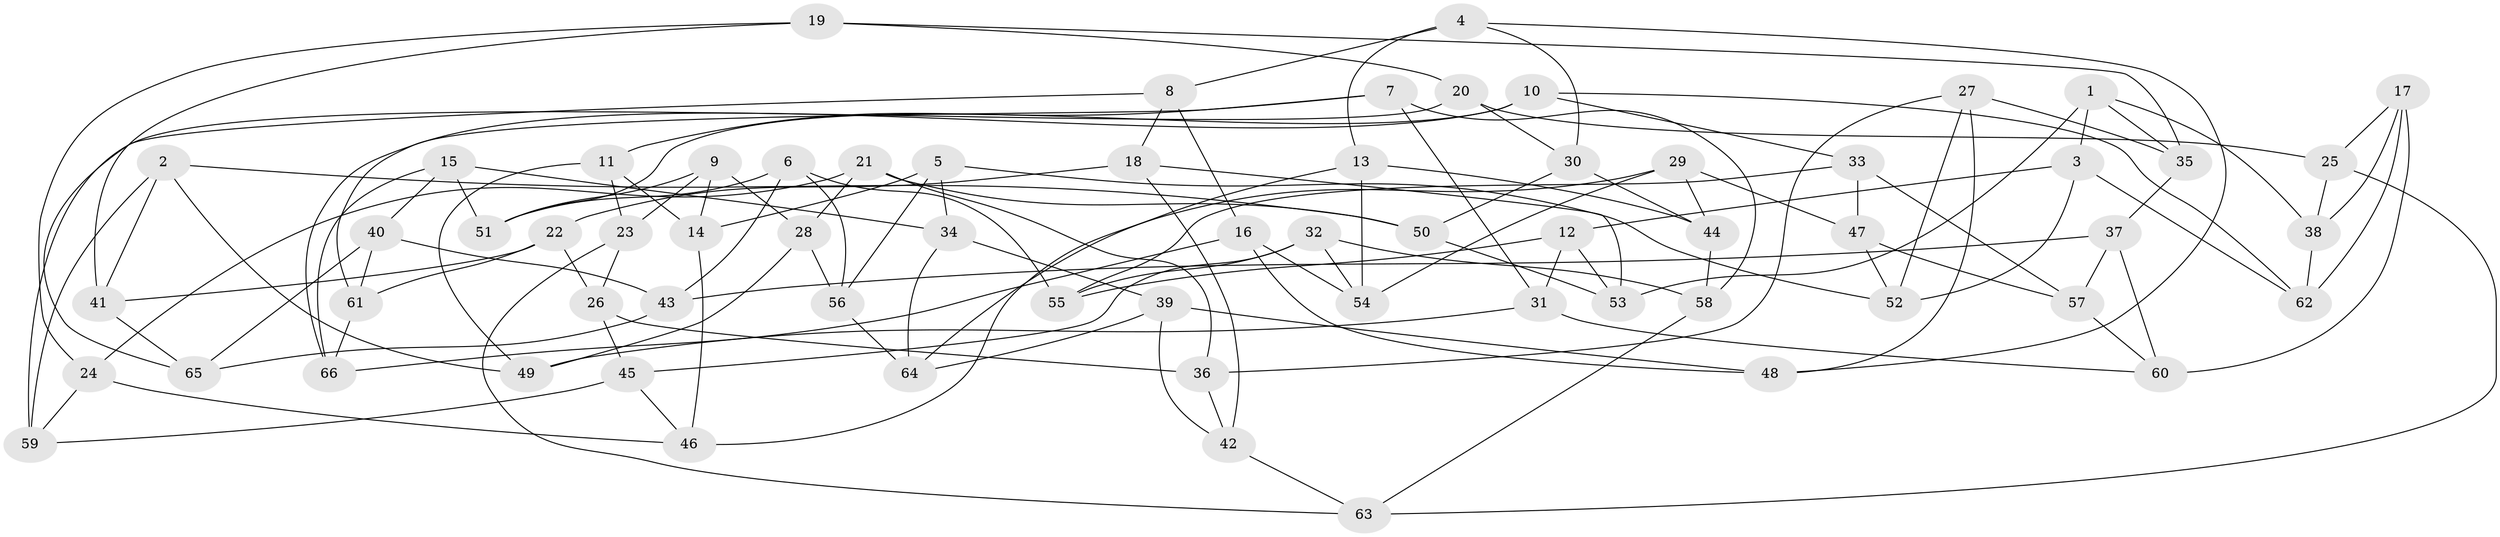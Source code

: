 // Generated by graph-tools (version 1.1) at 2025/03/03/09/25 03:03:03]
// undirected, 66 vertices, 132 edges
graph export_dot {
graph [start="1"]
  node [color=gray90,style=filled];
  1;
  2;
  3;
  4;
  5;
  6;
  7;
  8;
  9;
  10;
  11;
  12;
  13;
  14;
  15;
  16;
  17;
  18;
  19;
  20;
  21;
  22;
  23;
  24;
  25;
  26;
  27;
  28;
  29;
  30;
  31;
  32;
  33;
  34;
  35;
  36;
  37;
  38;
  39;
  40;
  41;
  42;
  43;
  44;
  45;
  46;
  47;
  48;
  49;
  50;
  51;
  52;
  53;
  54;
  55;
  56;
  57;
  58;
  59;
  60;
  61;
  62;
  63;
  64;
  65;
  66;
  1 -- 35;
  1 -- 38;
  1 -- 53;
  1 -- 3;
  2 -- 50;
  2 -- 49;
  2 -- 41;
  2 -- 59;
  3 -- 62;
  3 -- 52;
  3 -- 12;
  4 -- 30;
  4 -- 13;
  4 -- 8;
  4 -- 48;
  5 -- 56;
  5 -- 14;
  5 -- 34;
  5 -- 52;
  6 -- 55;
  6 -- 56;
  6 -- 43;
  6 -- 51;
  7 -- 61;
  7 -- 11;
  7 -- 31;
  7 -- 58;
  8 -- 18;
  8 -- 16;
  8 -- 65;
  9 -- 14;
  9 -- 23;
  9 -- 51;
  9 -- 28;
  10 -- 33;
  10 -- 66;
  10 -- 62;
  10 -- 51;
  11 -- 23;
  11 -- 49;
  11 -- 14;
  12 -- 53;
  12 -- 31;
  12 -- 55;
  13 -- 46;
  13 -- 54;
  13 -- 44;
  14 -- 46;
  15 -- 66;
  15 -- 51;
  15 -- 34;
  15 -- 40;
  16 -- 48;
  16 -- 66;
  16 -- 54;
  17 -- 25;
  17 -- 38;
  17 -- 60;
  17 -- 62;
  18 -- 53;
  18 -- 22;
  18 -- 42;
  19 -- 41;
  19 -- 24;
  19 -- 35;
  19 -- 20;
  20 -- 25;
  20 -- 59;
  20 -- 30;
  21 -- 50;
  21 -- 24;
  21 -- 36;
  21 -- 28;
  22 -- 61;
  22 -- 26;
  22 -- 41;
  23 -- 63;
  23 -- 26;
  24 -- 59;
  24 -- 46;
  25 -- 63;
  25 -- 38;
  26 -- 45;
  26 -- 36;
  27 -- 52;
  27 -- 35;
  27 -- 36;
  27 -- 48;
  28 -- 49;
  28 -- 56;
  29 -- 44;
  29 -- 54;
  29 -- 47;
  29 -- 64;
  30 -- 50;
  30 -- 44;
  31 -- 60;
  31 -- 49;
  32 -- 45;
  32 -- 58;
  32 -- 54;
  32 -- 55;
  33 -- 57;
  33 -- 55;
  33 -- 47;
  34 -- 64;
  34 -- 39;
  35 -- 37;
  36 -- 42;
  37 -- 57;
  37 -- 60;
  37 -- 43;
  38 -- 62;
  39 -- 48;
  39 -- 42;
  39 -- 64;
  40 -- 43;
  40 -- 61;
  40 -- 65;
  41 -- 65;
  42 -- 63;
  43 -- 65;
  44 -- 58;
  45 -- 46;
  45 -- 59;
  47 -- 57;
  47 -- 52;
  50 -- 53;
  56 -- 64;
  57 -- 60;
  58 -- 63;
  61 -- 66;
}
